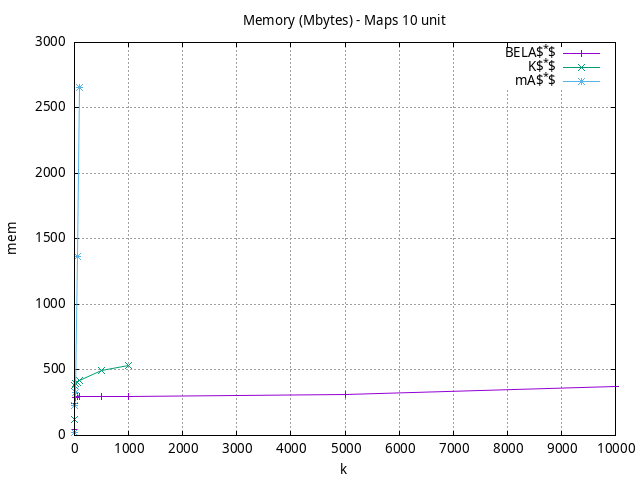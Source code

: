 #!/usr/bin/gnuplot
# -*- coding: utf-8 -*-
#
# results/maps/unit/10/random512-10.heuristic.unit.mem.gnuplot
#
# Started on 04/02/2024 21:34:08
# Author: Carlos Linares López
set grid
set xlabel "k"
set ylabel "mem"

set title "Memory (Mbytes) - Maps 10 unit"

set terminal png enhanced font "Ariel,10"
set output 'random512-10.heuristic.unit.mem.png'

plot "-" title "BELA$^*$"      with linesp, "-" title "K$^*$"      with linesp, "-" title "mA$^*$"      with linesp

	1 42.36
	5 245.08
	10 289.08
	50 294.0
	100 294.0
	500 294.0
	1000 294.0
	5000 315.84
	10000 377.06
end
	1 118.47
	5 381.45
	10 398.0
	50 404.89
	100 422.0
	500 494.7
	1000 532.11
end
	1 24.51
	5 229.36
	10 329.05
	50 1368.48
	100 2653.92
end
